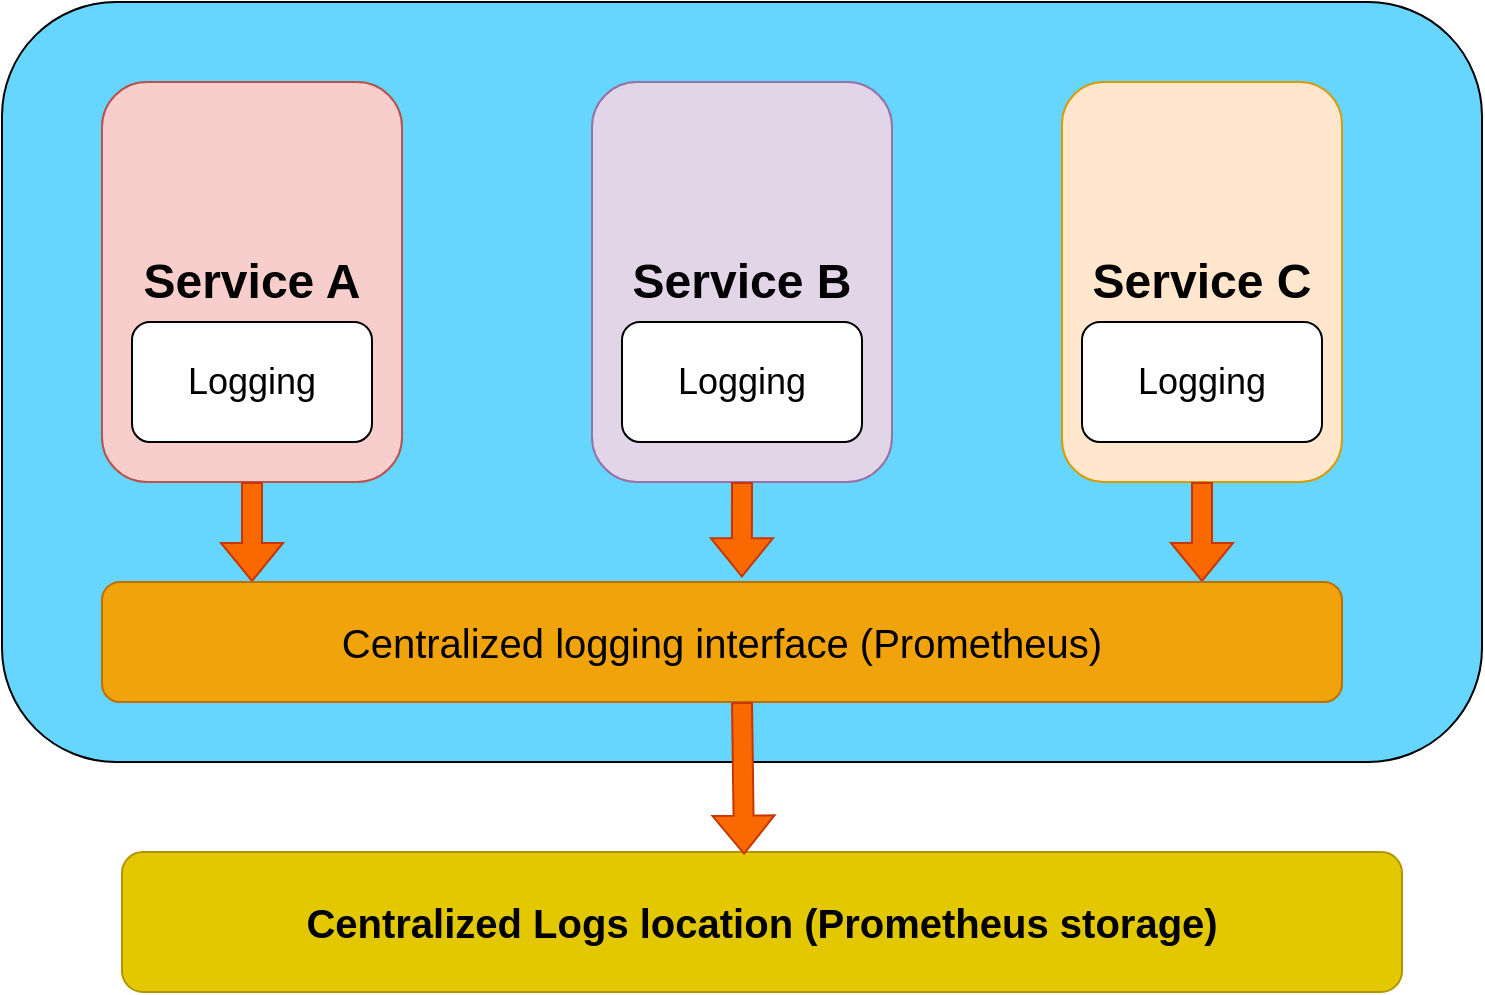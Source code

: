 <mxfile version="20.8.13" type="github">
  <diagram id="6JjqR04NzSdjiCu4Dxnf" name="Page-1">
    <mxGraphModel dx="880" dy="421" grid="1" gridSize="10" guides="1" tooltips="1" connect="1" arrows="1" fold="1" page="1" pageScale="1" pageWidth="827" pageHeight="1169" math="0" shadow="0">
      <root>
        <mxCell id="0" />
        <mxCell id="1" parent="0" />
        <mxCell id="g1a5hRw7U2E6IYuk5Pdz-1" value="" style="rounded=1;whiteSpace=wrap;html=1;fillColor=#66D6FF;" parent="1" vertex="1">
          <mxGeometry x="80" y="90" width="740" height="380" as="geometry" />
        </mxCell>
        <mxCell id="g1a5hRw7U2E6IYuk5Pdz-2" value="&lt;font size=&quot;1&quot;&gt;&lt;b style=&quot;font-size: 24px;&quot;&gt;Service A&lt;/b&gt;&lt;/font&gt;" style="rounded=1;whiteSpace=wrap;html=1;fillColor=#f8cecc;strokeColor=#b85450;" parent="1" vertex="1">
          <mxGeometry x="130" y="130" width="150" height="200" as="geometry" />
        </mxCell>
        <mxCell id="g1a5hRw7U2E6IYuk5Pdz-3" value="&lt;font style=&quot;font-size: 24px;&quot;&gt;&lt;b&gt;Service B&lt;/b&gt;&lt;/font&gt;" style="rounded=1;whiteSpace=wrap;html=1;fillColor=#e1d5e7;strokeColor=#9673a6;" parent="1" vertex="1">
          <mxGeometry x="375" y="130" width="150" height="200" as="geometry" />
        </mxCell>
        <mxCell id="g1a5hRw7U2E6IYuk5Pdz-5" value="&lt;font style=&quot;font-size: 18px;&quot;&gt;Logging&lt;/font&gt;" style="rounded=1;whiteSpace=wrap;html=1;" parent="1" vertex="1">
          <mxGeometry x="145" y="250" width="120" height="60" as="geometry" />
        </mxCell>
        <mxCell id="g1a5hRw7U2E6IYuk5Pdz-6" value="&lt;font style=&quot;font-size: 24px;&quot;&gt;&lt;b&gt;Service C&lt;/b&gt;&lt;/font&gt;" style="rounded=1;whiteSpace=wrap;html=1;fillColor=#ffe6cc;strokeColor=#d79b00;" parent="1" vertex="1">
          <mxGeometry x="610" y="130" width="140" height="200" as="geometry" />
        </mxCell>
        <mxCell id="g1a5hRw7U2E6IYuk5Pdz-7" value="&lt;font style=&quot;font-size: 18px;&quot;&gt;Logging&lt;/font&gt;" style="rounded=1;whiteSpace=wrap;html=1;" parent="1" vertex="1">
          <mxGeometry x="620" y="250" width="120" height="60" as="geometry" />
        </mxCell>
        <mxCell id="g1a5hRw7U2E6IYuk5Pdz-8" value="&lt;font style=&quot;font-size: 18px;&quot;&gt;Logging&lt;/font&gt;" style="rounded=1;whiteSpace=wrap;html=1;" parent="1" vertex="1">
          <mxGeometry x="390" y="250" width="120" height="60" as="geometry" />
        </mxCell>
        <mxCell id="g1a5hRw7U2E6IYuk5Pdz-10" value="&lt;font style=&quot;font-size: 20px;&quot;&gt;&lt;b&gt;Centralized Logs location (Prometheus storage)&lt;/b&gt;&lt;/font&gt;" style="rounded=1;whiteSpace=wrap;html=1;fillColor=#e3c800;strokeColor=#B09500;fontColor=#000000;" parent="1" vertex="1">
          <mxGeometry x="140" y="515" width="640" height="70" as="geometry" />
        </mxCell>
        <mxCell id="g1a5hRw7U2E6IYuk5Pdz-11" value="" style="shape=flexArrow;endArrow=classic;html=1;rounded=0;exitX=0.5;exitY=1;exitDx=0;exitDy=0;fillColor=#fa6800;strokeColor=#C73500;" parent="1" source="g1a5hRw7U2E6IYuk5Pdz-2" edge="1">
          <mxGeometry width="50" height="50" relative="1" as="geometry">
            <mxPoint x="390" y="350" as="sourcePoint" />
            <mxPoint x="205" y="380" as="targetPoint" />
          </mxGeometry>
        </mxCell>
        <mxCell id="g1a5hRw7U2E6IYuk5Pdz-12" value="" style="shape=flexArrow;endArrow=classic;html=1;rounded=0;exitX=0.5;exitY=1;exitDx=0;exitDy=0;fillColor=#fa6800;strokeColor=#C73500;" parent="1" source="g1a5hRw7U2E6IYuk5Pdz-6" edge="1">
          <mxGeometry width="50" height="50" relative="1" as="geometry">
            <mxPoint x="600" y="380" as="sourcePoint" />
            <mxPoint x="680" y="380" as="targetPoint" />
          </mxGeometry>
        </mxCell>
        <mxCell id="g1a5hRw7U2E6IYuk5Pdz-13" value="" style="shape=flexArrow;endArrow=classic;html=1;rounded=0;entryX=0.516;entryY=-0.039;entryDx=0;entryDy=0;fillColor=#fa6800;strokeColor=#C73500;entryPerimeter=0;" parent="1" target="g1a5hRw7U2E6IYuk5Pdz-15" edge="1">
          <mxGeometry width="50" height="50" relative="1" as="geometry">
            <mxPoint x="450" y="330" as="sourcePoint" />
            <mxPoint x="440" y="300" as="targetPoint" />
          </mxGeometry>
        </mxCell>
        <mxCell id="g1a5hRw7U2E6IYuk5Pdz-15" value="Centralized logging interface (Prometheus)" style="rounded=1;whiteSpace=wrap;html=1;fontSize=20;fillColor=#f0a30a;fontColor=#000000;strokeColor=#BD7000;" parent="1" vertex="1">
          <mxGeometry x="130" y="380" width="620" height="60" as="geometry" />
        </mxCell>
        <mxCell id="g1a5hRw7U2E6IYuk5Pdz-17" value="" style="shape=flexArrow;endArrow=classic;html=1;rounded=0;fontSize=20;entryX=0.486;entryY=0.019;entryDx=0;entryDy=0;entryPerimeter=0;fillColor=#fa6800;strokeColor=#C73500;" parent="1" target="g1a5hRw7U2E6IYuk5Pdz-10" edge="1">
          <mxGeometry width="50" height="50" relative="1" as="geometry">
            <mxPoint x="450" y="440" as="sourcePoint" />
            <mxPoint x="450" y="520" as="targetPoint" />
          </mxGeometry>
        </mxCell>
      </root>
    </mxGraphModel>
  </diagram>
</mxfile>
